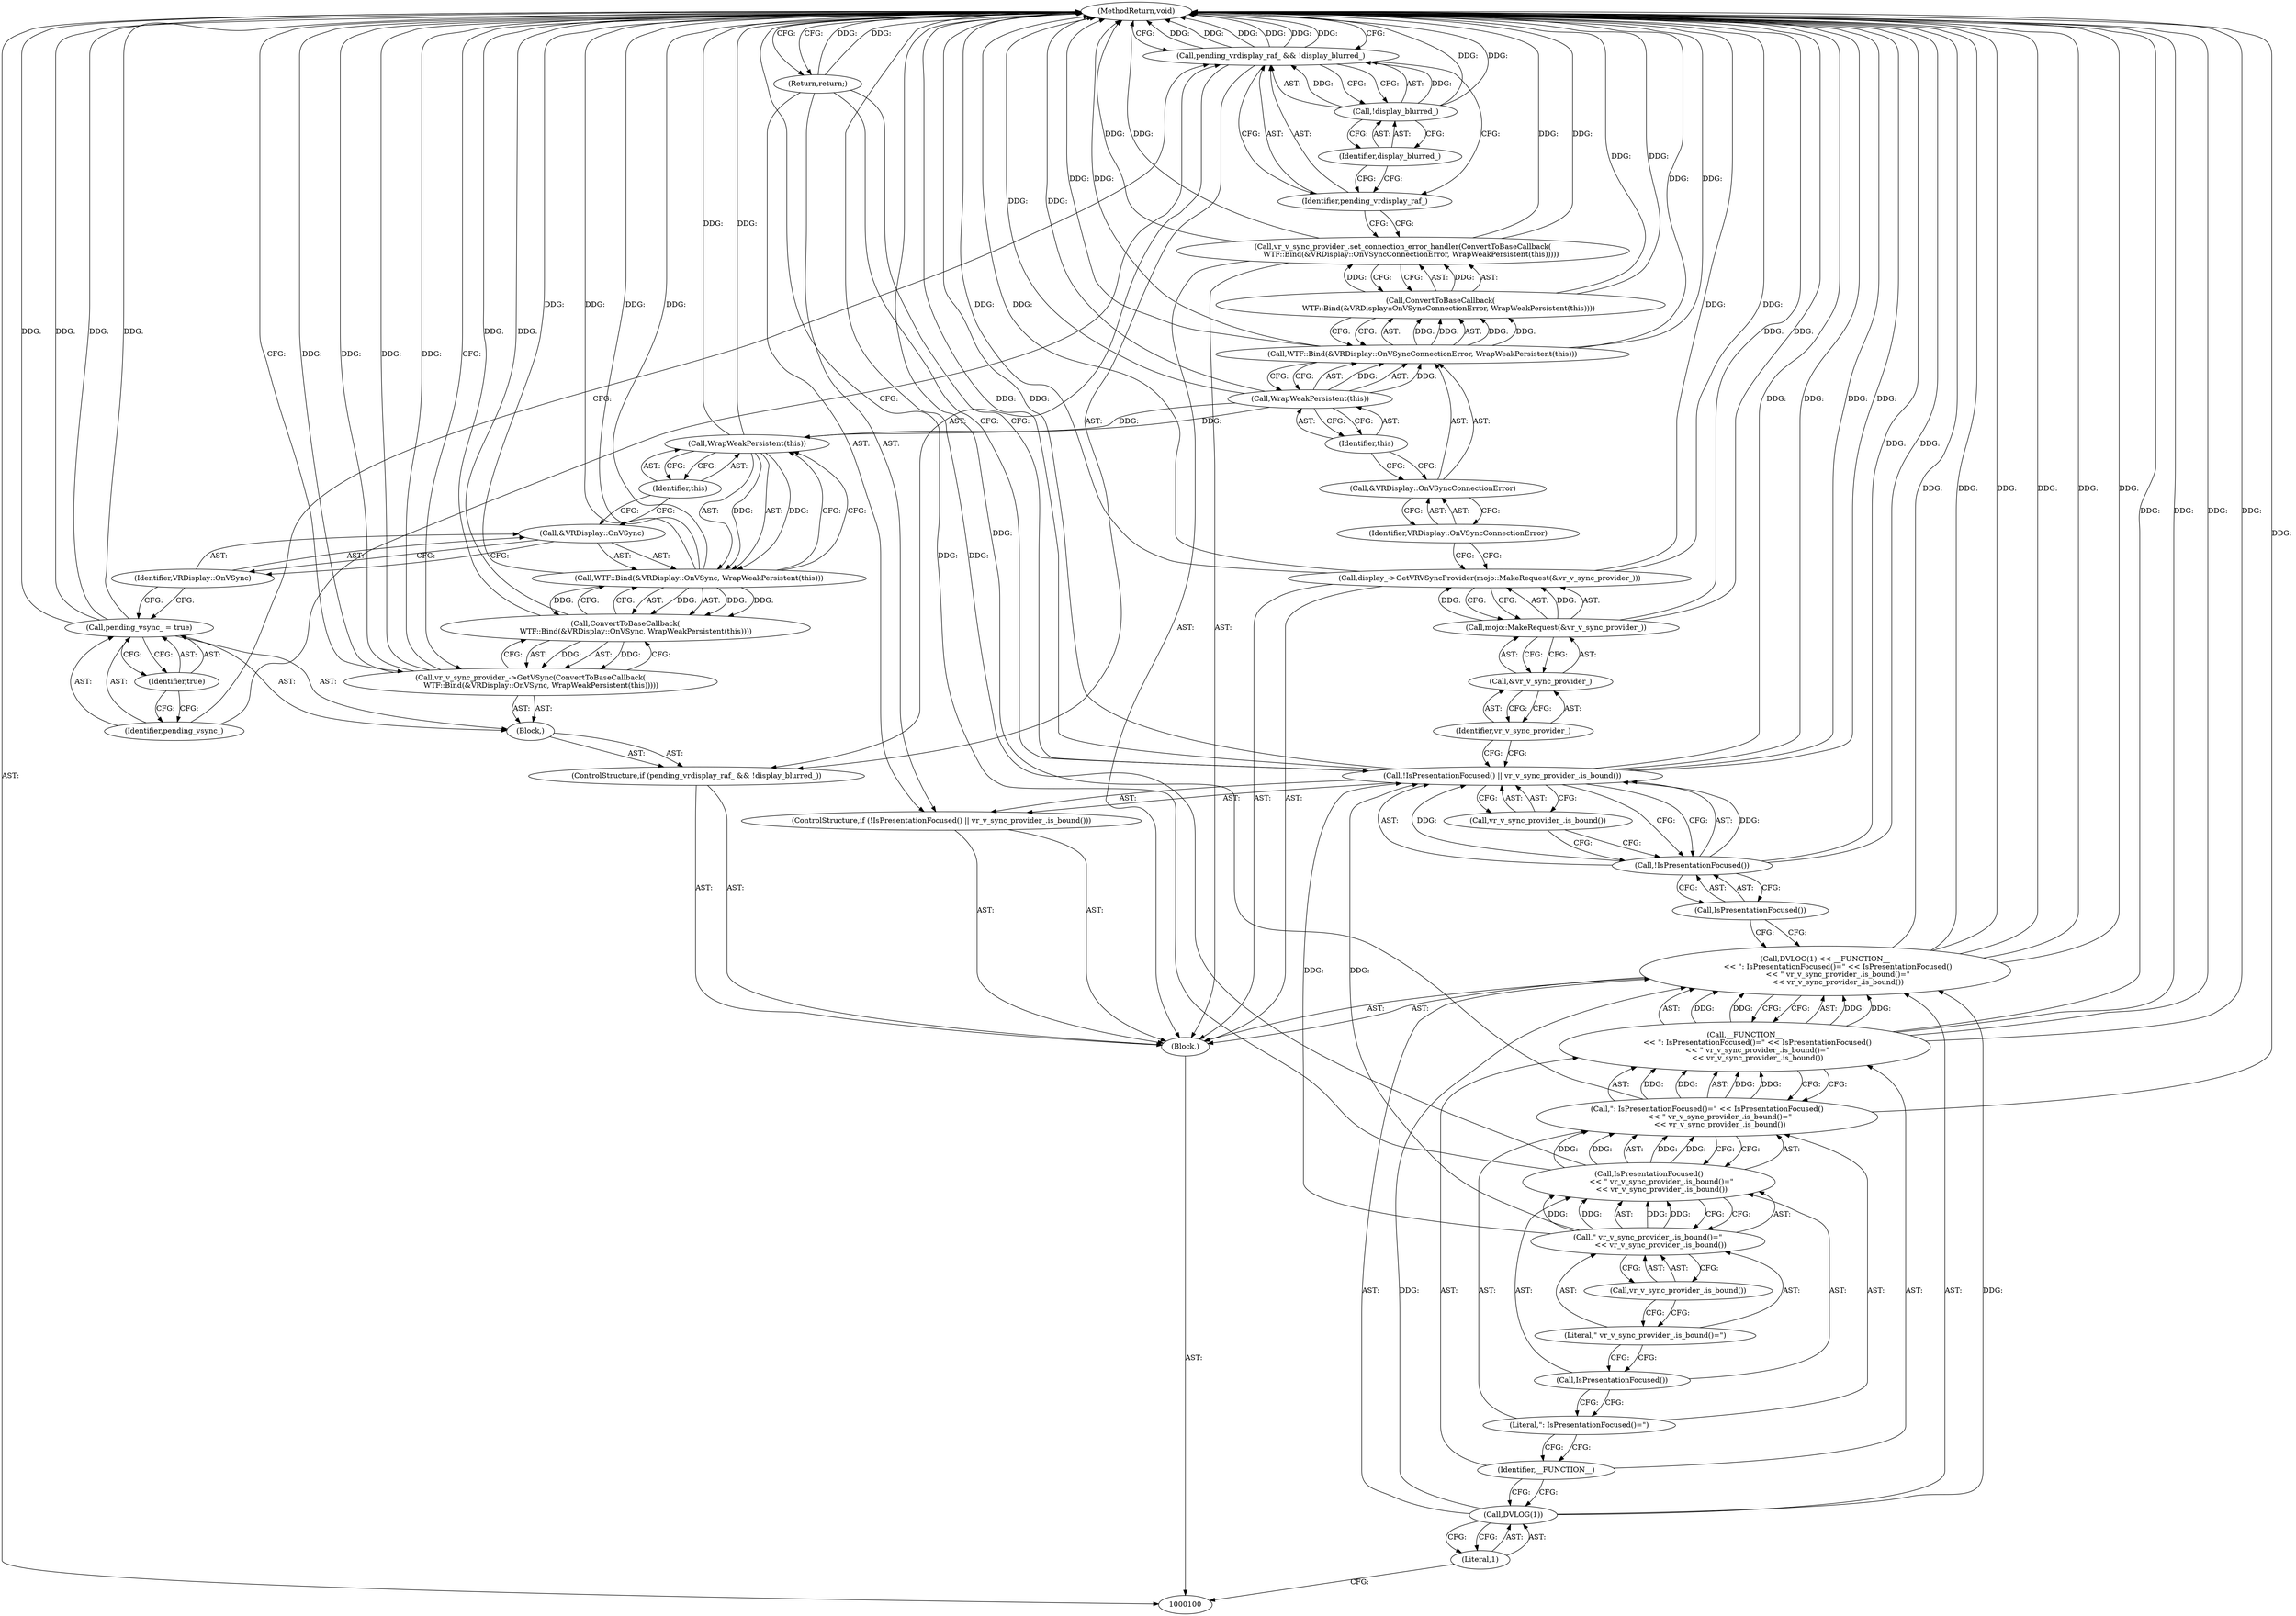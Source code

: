digraph "0_Chrome_262e77a72493e36e8006aeeba1c7497a42ee5ad9_0" {
"1000147" [label="(MethodReturn,void)"];
"1000101" [label="(Block,)"];
"1000127" [label="(Call,&VRDisplay::OnVSyncConnectionError)"];
"1000128" [label="(Identifier,VRDisplay::OnVSyncConnectionError)"];
"1000129" [label="(Call,WrapWeakPersistent(this))"];
"1000126" [label="(Call,WTF::Bind(&VRDisplay::OnVSyncConnectionError, WrapWeakPersistent(this)))"];
"1000130" [label="(Identifier,this)"];
"1000131" [label="(ControlStructure,if (pending_vrdisplay_raf_ && !display_blurred_))"];
"1000134" [label="(Call,!display_blurred_)"];
"1000135" [label="(Identifier,display_blurred_)"];
"1000136" [label="(Block,)"];
"1000132" [label="(Call,pending_vrdisplay_raf_ && !display_blurred_)"];
"1000133" [label="(Identifier,pending_vrdisplay_raf_)"];
"1000139" [label="(Identifier,true)"];
"1000137" [label="(Call,pending_vsync_ = true)"];
"1000138" [label="(Identifier,pending_vsync_)"];
"1000141" [label="(Call,ConvertToBaseCallback(\n         WTF::Bind(&VRDisplay::OnVSync, WrapWeakPersistent(this))))"];
"1000140" [label="(Call,vr_v_sync_provider_->GetVSync(ConvertToBaseCallback(\n         WTF::Bind(&VRDisplay::OnVSync, WrapWeakPersistent(this)))))"];
"1000143" [label="(Call,&VRDisplay::OnVSync)"];
"1000144" [label="(Identifier,VRDisplay::OnVSync)"];
"1000145" [label="(Call,WrapWeakPersistent(this))"];
"1000146" [label="(Identifier,this)"];
"1000142" [label="(Call,WTF::Bind(&VRDisplay::OnVSync, WrapWeakPersistent(this)))"];
"1000105" [label="(Call,__FUNCTION__\n           << \": IsPresentationFocused()=\" << IsPresentationFocused()\n           << \" vr_v_sync_provider_.is_bound()=\"\n           << vr_v_sync_provider_.is_bound())"];
"1000106" [label="(Identifier,__FUNCTION__)"];
"1000102" [label="(Call,DVLOG(1) << __FUNCTION__\n           << \": IsPresentationFocused()=\" << IsPresentationFocused()\n           << \" vr_v_sync_provider_.is_bound()=\"\n           << vr_v_sync_provider_.is_bound())"];
"1000103" [label="(Call,DVLOG(1))"];
"1000104" [label="(Literal,1)"];
"1000107" [label="(Call,\": IsPresentationFocused()=\" << IsPresentationFocused()\n           << \" vr_v_sync_provider_.is_bound()=\"\n           << vr_v_sync_provider_.is_bound())"];
"1000108" [label="(Literal,\": IsPresentationFocused()=\")"];
"1000109" [label="(Call,IsPresentationFocused()\n           << \" vr_v_sync_provider_.is_bound()=\"\n           << vr_v_sync_provider_.is_bound())"];
"1000110" [label="(Call,IsPresentationFocused())"];
"1000111" [label="(Call,\" vr_v_sync_provider_.is_bound()=\"\n           << vr_v_sync_provider_.is_bound())"];
"1000112" [label="(Literal,\" vr_v_sync_provider_.is_bound()=\")"];
"1000113" [label="(Call,vr_v_sync_provider_.is_bound())"];
"1000114" [label="(ControlStructure,if (!IsPresentationFocused() || vr_v_sync_provider_.is_bound()))"];
"1000118" [label="(Call,vr_v_sync_provider_.is_bound())"];
"1000115" [label="(Call,!IsPresentationFocused() || vr_v_sync_provider_.is_bound())"];
"1000116" [label="(Call,!IsPresentationFocused())"];
"1000117" [label="(Call,IsPresentationFocused())"];
"1000119" [label="(Return,return;)"];
"1000120" [label="(Call,display_->GetVRVSyncProvider(mojo::MakeRequest(&vr_v_sync_provider_)))"];
"1000121" [label="(Call,mojo::MakeRequest(&vr_v_sync_provider_))"];
"1000122" [label="(Call,&vr_v_sync_provider_)"];
"1000123" [label="(Identifier,vr_v_sync_provider_)"];
"1000124" [label="(Call,vr_v_sync_provider_.set_connection_error_handler(ConvertToBaseCallback(\n       WTF::Bind(&VRDisplay::OnVSyncConnectionError, WrapWeakPersistent(this)))))"];
"1000125" [label="(Call,ConvertToBaseCallback(\n       WTF::Bind(&VRDisplay::OnVSyncConnectionError, WrapWeakPersistent(this))))"];
"1000147" -> "1000100"  [label="AST: "];
"1000147" -> "1000119"  [label="CFG: "];
"1000147" -> "1000140"  [label="CFG: "];
"1000147" -> "1000132"  [label="CFG: "];
"1000116" -> "1000147"  [label="DDG: "];
"1000141" -> "1000147"  [label="DDG: "];
"1000124" -> "1000147"  [label="DDG: "];
"1000124" -> "1000147"  [label="DDG: "];
"1000105" -> "1000147"  [label="DDG: "];
"1000105" -> "1000147"  [label="DDG: "];
"1000102" -> "1000147"  [label="DDG: "];
"1000102" -> "1000147"  [label="DDG: "];
"1000102" -> "1000147"  [label="DDG: "];
"1000140" -> "1000147"  [label="DDG: "];
"1000140" -> "1000147"  [label="DDG: "];
"1000126" -> "1000147"  [label="DDG: "];
"1000126" -> "1000147"  [label="DDG: "];
"1000115" -> "1000147"  [label="DDG: "];
"1000115" -> "1000147"  [label="DDG: "];
"1000115" -> "1000147"  [label="DDG: "];
"1000137" -> "1000147"  [label="DDG: "];
"1000137" -> "1000147"  [label="DDG: "];
"1000145" -> "1000147"  [label="DDG: "];
"1000129" -> "1000147"  [label="DDG: "];
"1000125" -> "1000147"  [label="DDG: "];
"1000132" -> "1000147"  [label="DDG: "];
"1000132" -> "1000147"  [label="DDG: "];
"1000132" -> "1000147"  [label="DDG: "];
"1000120" -> "1000147"  [label="DDG: "];
"1000120" -> "1000147"  [label="DDG: "];
"1000134" -> "1000147"  [label="DDG: "];
"1000142" -> "1000147"  [label="DDG: "];
"1000142" -> "1000147"  [label="DDG: "];
"1000121" -> "1000147"  [label="DDG: "];
"1000109" -> "1000147"  [label="DDG: "];
"1000107" -> "1000147"  [label="DDG: "];
"1000119" -> "1000147"  [label="DDG: "];
"1000101" -> "1000100"  [label="AST: "];
"1000102" -> "1000101"  [label="AST: "];
"1000114" -> "1000101"  [label="AST: "];
"1000120" -> "1000101"  [label="AST: "];
"1000124" -> "1000101"  [label="AST: "];
"1000131" -> "1000101"  [label="AST: "];
"1000127" -> "1000126"  [label="AST: "];
"1000127" -> "1000128"  [label="CFG: "];
"1000128" -> "1000127"  [label="AST: "];
"1000130" -> "1000127"  [label="CFG: "];
"1000128" -> "1000127"  [label="AST: "];
"1000128" -> "1000120"  [label="CFG: "];
"1000127" -> "1000128"  [label="CFG: "];
"1000129" -> "1000126"  [label="AST: "];
"1000129" -> "1000130"  [label="CFG: "];
"1000130" -> "1000129"  [label="AST: "];
"1000126" -> "1000129"  [label="CFG: "];
"1000129" -> "1000147"  [label="DDG: "];
"1000129" -> "1000126"  [label="DDG: "];
"1000129" -> "1000145"  [label="DDG: "];
"1000126" -> "1000125"  [label="AST: "];
"1000126" -> "1000129"  [label="CFG: "];
"1000127" -> "1000126"  [label="AST: "];
"1000129" -> "1000126"  [label="AST: "];
"1000125" -> "1000126"  [label="CFG: "];
"1000126" -> "1000147"  [label="DDG: "];
"1000126" -> "1000147"  [label="DDG: "];
"1000126" -> "1000125"  [label="DDG: "];
"1000126" -> "1000125"  [label="DDG: "];
"1000129" -> "1000126"  [label="DDG: "];
"1000130" -> "1000129"  [label="AST: "];
"1000130" -> "1000127"  [label="CFG: "];
"1000129" -> "1000130"  [label="CFG: "];
"1000131" -> "1000101"  [label="AST: "];
"1000132" -> "1000131"  [label="AST: "];
"1000136" -> "1000131"  [label="AST: "];
"1000134" -> "1000132"  [label="AST: "];
"1000134" -> "1000135"  [label="CFG: "];
"1000135" -> "1000134"  [label="AST: "];
"1000132" -> "1000134"  [label="CFG: "];
"1000134" -> "1000147"  [label="DDG: "];
"1000134" -> "1000132"  [label="DDG: "];
"1000135" -> "1000134"  [label="AST: "];
"1000135" -> "1000133"  [label="CFG: "];
"1000134" -> "1000135"  [label="CFG: "];
"1000136" -> "1000131"  [label="AST: "];
"1000137" -> "1000136"  [label="AST: "];
"1000140" -> "1000136"  [label="AST: "];
"1000132" -> "1000131"  [label="AST: "];
"1000132" -> "1000133"  [label="CFG: "];
"1000132" -> "1000134"  [label="CFG: "];
"1000133" -> "1000132"  [label="AST: "];
"1000134" -> "1000132"  [label="AST: "];
"1000138" -> "1000132"  [label="CFG: "];
"1000147" -> "1000132"  [label="CFG: "];
"1000132" -> "1000147"  [label="DDG: "];
"1000132" -> "1000147"  [label="DDG: "];
"1000132" -> "1000147"  [label="DDG: "];
"1000134" -> "1000132"  [label="DDG: "];
"1000133" -> "1000132"  [label="AST: "];
"1000133" -> "1000124"  [label="CFG: "];
"1000135" -> "1000133"  [label="CFG: "];
"1000132" -> "1000133"  [label="CFG: "];
"1000139" -> "1000137"  [label="AST: "];
"1000139" -> "1000138"  [label="CFG: "];
"1000137" -> "1000139"  [label="CFG: "];
"1000137" -> "1000136"  [label="AST: "];
"1000137" -> "1000139"  [label="CFG: "];
"1000138" -> "1000137"  [label="AST: "];
"1000139" -> "1000137"  [label="AST: "];
"1000144" -> "1000137"  [label="CFG: "];
"1000137" -> "1000147"  [label="DDG: "];
"1000137" -> "1000147"  [label="DDG: "];
"1000138" -> "1000137"  [label="AST: "];
"1000138" -> "1000132"  [label="CFG: "];
"1000139" -> "1000138"  [label="CFG: "];
"1000141" -> "1000140"  [label="AST: "];
"1000141" -> "1000142"  [label="CFG: "];
"1000142" -> "1000141"  [label="AST: "];
"1000140" -> "1000141"  [label="CFG: "];
"1000141" -> "1000147"  [label="DDG: "];
"1000141" -> "1000140"  [label="DDG: "];
"1000142" -> "1000141"  [label="DDG: "];
"1000142" -> "1000141"  [label="DDG: "];
"1000140" -> "1000136"  [label="AST: "];
"1000140" -> "1000141"  [label="CFG: "];
"1000141" -> "1000140"  [label="AST: "];
"1000147" -> "1000140"  [label="CFG: "];
"1000140" -> "1000147"  [label="DDG: "];
"1000140" -> "1000147"  [label="DDG: "];
"1000141" -> "1000140"  [label="DDG: "];
"1000143" -> "1000142"  [label="AST: "];
"1000143" -> "1000144"  [label="CFG: "];
"1000144" -> "1000143"  [label="AST: "];
"1000146" -> "1000143"  [label="CFG: "];
"1000144" -> "1000143"  [label="AST: "];
"1000144" -> "1000137"  [label="CFG: "];
"1000143" -> "1000144"  [label="CFG: "];
"1000145" -> "1000142"  [label="AST: "];
"1000145" -> "1000146"  [label="CFG: "];
"1000146" -> "1000145"  [label="AST: "];
"1000142" -> "1000145"  [label="CFG: "];
"1000145" -> "1000147"  [label="DDG: "];
"1000145" -> "1000142"  [label="DDG: "];
"1000129" -> "1000145"  [label="DDG: "];
"1000146" -> "1000145"  [label="AST: "];
"1000146" -> "1000143"  [label="CFG: "];
"1000145" -> "1000146"  [label="CFG: "];
"1000142" -> "1000141"  [label="AST: "];
"1000142" -> "1000145"  [label="CFG: "];
"1000143" -> "1000142"  [label="AST: "];
"1000145" -> "1000142"  [label="AST: "];
"1000141" -> "1000142"  [label="CFG: "];
"1000142" -> "1000147"  [label="DDG: "];
"1000142" -> "1000147"  [label="DDG: "];
"1000142" -> "1000141"  [label="DDG: "];
"1000142" -> "1000141"  [label="DDG: "];
"1000145" -> "1000142"  [label="DDG: "];
"1000105" -> "1000102"  [label="AST: "];
"1000105" -> "1000107"  [label="CFG: "];
"1000106" -> "1000105"  [label="AST: "];
"1000107" -> "1000105"  [label="AST: "];
"1000102" -> "1000105"  [label="CFG: "];
"1000105" -> "1000147"  [label="DDG: "];
"1000105" -> "1000147"  [label="DDG: "];
"1000105" -> "1000102"  [label="DDG: "];
"1000105" -> "1000102"  [label="DDG: "];
"1000107" -> "1000105"  [label="DDG: "];
"1000107" -> "1000105"  [label="DDG: "];
"1000106" -> "1000105"  [label="AST: "];
"1000106" -> "1000103"  [label="CFG: "];
"1000108" -> "1000106"  [label="CFG: "];
"1000102" -> "1000101"  [label="AST: "];
"1000102" -> "1000105"  [label="CFG: "];
"1000103" -> "1000102"  [label="AST: "];
"1000105" -> "1000102"  [label="AST: "];
"1000117" -> "1000102"  [label="CFG: "];
"1000102" -> "1000147"  [label="DDG: "];
"1000102" -> "1000147"  [label="DDG: "];
"1000102" -> "1000147"  [label="DDG: "];
"1000103" -> "1000102"  [label="DDG: "];
"1000105" -> "1000102"  [label="DDG: "];
"1000105" -> "1000102"  [label="DDG: "];
"1000103" -> "1000102"  [label="AST: "];
"1000103" -> "1000104"  [label="CFG: "];
"1000104" -> "1000103"  [label="AST: "];
"1000106" -> "1000103"  [label="CFG: "];
"1000103" -> "1000102"  [label="DDG: "];
"1000104" -> "1000103"  [label="AST: "];
"1000104" -> "1000100"  [label="CFG: "];
"1000103" -> "1000104"  [label="CFG: "];
"1000107" -> "1000105"  [label="AST: "];
"1000107" -> "1000109"  [label="CFG: "];
"1000108" -> "1000107"  [label="AST: "];
"1000109" -> "1000107"  [label="AST: "];
"1000105" -> "1000107"  [label="CFG: "];
"1000107" -> "1000147"  [label="DDG: "];
"1000107" -> "1000105"  [label="DDG: "];
"1000107" -> "1000105"  [label="DDG: "];
"1000109" -> "1000107"  [label="DDG: "];
"1000109" -> "1000107"  [label="DDG: "];
"1000108" -> "1000107"  [label="AST: "];
"1000108" -> "1000106"  [label="CFG: "];
"1000110" -> "1000108"  [label="CFG: "];
"1000109" -> "1000107"  [label="AST: "];
"1000109" -> "1000111"  [label="CFG: "];
"1000110" -> "1000109"  [label="AST: "];
"1000111" -> "1000109"  [label="AST: "];
"1000107" -> "1000109"  [label="CFG: "];
"1000109" -> "1000147"  [label="DDG: "];
"1000109" -> "1000107"  [label="DDG: "];
"1000109" -> "1000107"  [label="DDG: "];
"1000111" -> "1000109"  [label="DDG: "];
"1000111" -> "1000109"  [label="DDG: "];
"1000110" -> "1000109"  [label="AST: "];
"1000110" -> "1000108"  [label="CFG: "];
"1000112" -> "1000110"  [label="CFG: "];
"1000111" -> "1000109"  [label="AST: "];
"1000111" -> "1000113"  [label="CFG: "];
"1000112" -> "1000111"  [label="AST: "];
"1000113" -> "1000111"  [label="AST: "];
"1000109" -> "1000111"  [label="CFG: "];
"1000111" -> "1000109"  [label="DDG: "];
"1000111" -> "1000109"  [label="DDG: "];
"1000111" -> "1000115"  [label="DDG: "];
"1000112" -> "1000111"  [label="AST: "];
"1000112" -> "1000110"  [label="CFG: "];
"1000113" -> "1000112"  [label="CFG: "];
"1000113" -> "1000111"  [label="AST: "];
"1000113" -> "1000112"  [label="CFG: "];
"1000111" -> "1000113"  [label="CFG: "];
"1000114" -> "1000101"  [label="AST: "];
"1000115" -> "1000114"  [label="AST: "];
"1000119" -> "1000114"  [label="AST: "];
"1000118" -> "1000115"  [label="AST: "];
"1000118" -> "1000116"  [label="CFG: "];
"1000115" -> "1000118"  [label="CFG: "];
"1000115" -> "1000114"  [label="AST: "];
"1000115" -> "1000116"  [label="CFG: "];
"1000115" -> "1000118"  [label="CFG: "];
"1000116" -> "1000115"  [label="AST: "];
"1000118" -> "1000115"  [label="AST: "];
"1000119" -> "1000115"  [label="CFG: "];
"1000123" -> "1000115"  [label="CFG: "];
"1000115" -> "1000147"  [label="DDG: "];
"1000115" -> "1000147"  [label="DDG: "];
"1000115" -> "1000147"  [label="DDG: "];
"1000116" -> "1000115"  [label="DDG: "];
"1000111" -> "1000115"  [label="DDG: "];
"1000116" -> "1000115"  [label="AST: "];
"1000116" -> "1000117"  [label="CFG: "];
"1000117" -> "1000116"  [label="AST: "];
"1000118" -> "1000116"  [label="CFG: "];
"1000115" -> "1000116"  [label="CFG: "];
"1000116" -> "1000147"  [label="DDG: "];
"1000116" -> "1000115"  [label="DDG: "];
"1000117" -> "1000116"  [label="AST: "];
"1000117" -> "1000102"  [label="CFG: "];
"1000116" -> "1000117"  [label="CFG: "];
"1000119" -> "1000114"  [label="AST: "];
"1000119" -> "1000115"  [label="CFG: "];
"1000147" -> "1000119"  [label="CFG: "];
"1000119" -> "1000147"  [label="DDG: "];
"1000120" -> "1000101"  [label="AST: "];
"1000120" -> "1000121"  [label="CFG: "];
"1000121" -> "1000120"  [label="AST: "];
"1000128" -> "1000120"  [label="CFG: "];
"1000120" -> "1000147"  [label="DDG: "];
"1000120" -> "1000147"  [label="DDG: "];
"1000121" -> "1000120"  [label="DDG: "];
"1000121" -> "1000120"  [label="AST: "];
"1000121" -> "1000122"  [label="CFG: "];
"1000122" -> "1000121"  [label="AST: "];
"1000120" -> "1000121"  [label="CFG: "];
"1000121" -> "1000147"  [label="DDG: "];
"1000121" -> "1000120"  [label="DDG: "];
"1000122" -> "1000121"  [label="AST: "];
"1000122" -> "1000123"  [label="CFG: "];
"1000123" -> "1000122"  [label="AST: "];
"1000121" -> "1000122"  [label="CFG: "];
"1000123" -> "1000122"  [label="AST: "];
"1000123" -> "1000115"  [label="CFG: "];
"1000122" -> "1000123"  [label="CFG: "];
"1000124" -> "1000101"  [label="AST: "];
"1000124" -> "1000125"  [label="CFG: "];
"1000125" -> "1000124"  [label="AST: "];
"1000133" -> "1000124"  [label="CFG: "];
"1000124" -> "1000147"  [label="DDG: "];
"1000124" -> "1000147"  [label="DDG: "];
"1000125" -> "1000124"  [label="DDG: "];
"1000125" -> "1000124"  [label="AST: "];
"1000125" -> "1000126"  [label="CFG: "];
"1000126" -> "1000125"  [label="AST: "];
"1000124" -> "1000125"  [label="CFG: "];
"1000125" -> "1000147"  [label="DDG: "];
"1000125" -> "1000124"  [label="DDG: "];
"1000126" -> "1000125"  [label="DDG: "];
"1000126" -> "1000125"  [label="DDG: "];
}
